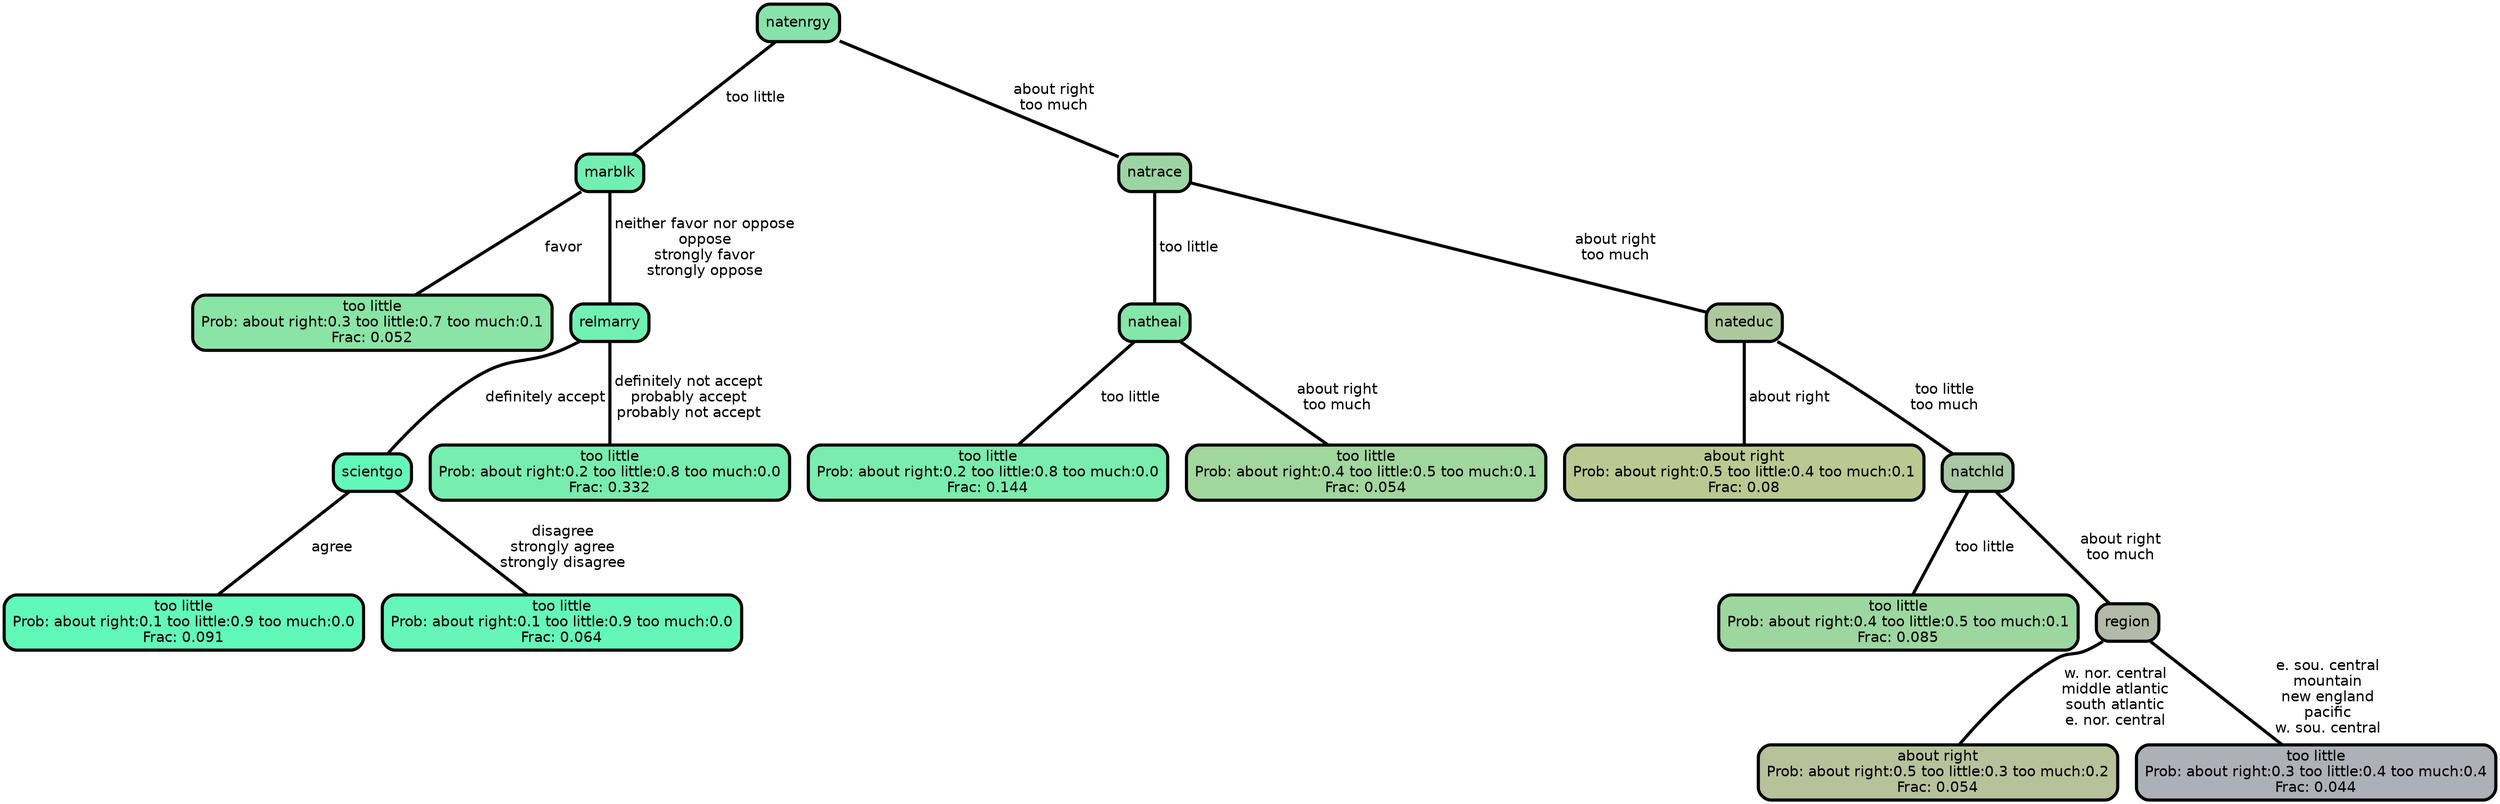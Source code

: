 graph Tree {
node [shape=box, style="filled, rounded",color="black",penwidth="3",fontcolor="black",                 fontname=helvetica] ;
graph [ranksep="0 equally", splines=straight,                 bgcolor=transparent, dpi=200] ;
edge [fontname=helvetica, color=black] ;
0 [label="too little
Prob: about right:0.3 too little:0.7 too much:0.1
Frac: 0.052", fillcolor="#8ae4a5"] ;
1 [label="marblk", fillcolor="#73efb1"] ;
2 [label="too little
Prob: about right:0.1 too little:0.9 too much:0.0
Frac: 0.091", fillcolor="#61f9ba"] ;
3 [label="scientgo", fillcolor="#62f8b9"] ;
4 [label="too little
Prob: about right:0.1 too little:0.9 too much:0.0
Frac: 0.064", fillcolor="#64f7b9"] ;
5 [label="relmarry", fillcolor="#70f1b3"] ;
6 [label="too little
Prob: about right:0.2 too little:0.8 too much:0.0
Frac: 0.332", fillcolor="#77edaf"] ;
7 [label="natenrgy", fillcolor="#86e3ab"] ;
8 [label="too little
Prob: about right:0.2 too little:0.8 too much:0.0
Frac: 0.144", fillcolor="#7aecad"] ;
9 [label="natheal", fillcolor="#85e6a9"] ;
10 [label="too little
Prob: about right:0.4 too little:0.5 too much:0.1
Frac: 0.054", fillcolor="#a1d69d"] ;
11 [label="natrace", fillcolor="#9cd5a3"] ;
12 [label="about right
Prob: about right:0.5 too little:0.4 too much:0.1
Frac: 0.08", fillcolor="#bac991"] ;
13 [label="nateduc", fillcolor="#aec89e"] ;
14 [label="too little
Prob: about right:0.4 too little:0.5 too much:0.1
Frac: 0.085", fillcolor="#9cd7a0"] ;
15 [label="natchld", fillcolor="#a8c7a4"] ;
16 [label="about right
Prob: about right:0.5 too little:0.3 too much:0.2
Frac: 0.054", fillcolor="#b7c29b"] ;
17 [label="region", fillcolor="#b3baa7"] ;
18 [label="too little
Prob: about right:0.3 too little:0.4 too much:0.4
Frac: 0.044", fillcolor="#adb0b7"] ;
1 -- 0 [label=" favor",penwidth=3] ;
1 -- 5 [label=" neither favor nor oppose\n oppose\n strongly favor\n strongly oppose",penwidth=3] ;
3 -- 2 [label=" agree",penwidth=3] ;
3 -- 4 [label=" disagree\n strongly agree\n strongly disagree",penwidth=3] ;
5 -- 3 [label=" definitely accept",penwidth=3] ;
5 -- 6 [label=" definitely not accept\n probably accept\n probably not accept",penwidth=3] ;
7 -- 1 [label=" too little",penwidth=3] ;
7 -- 11 [label=" about right\n too much",penwidth=3] ;
9 -- 8 [label=" too little",penwidth=3] ;
9 -- 10 [label=" about right\n too much",penwidth=3] ;
11 -- 9 [label=" too little",penwidth=3] ;
11 -- 13 [label=" about right\n too much",penwidth=3] ;
13 -- 12 [label=" about right",penwidth=3] ;
13 -- 15 [label=" too little\n too much",penwidth=3] ;
15 -- 14 [label=" too little",penwidth=3] ;
15 -- 17 [label=" about right\n too much",penwidth=3] ;
17 -- 16 [label=" w. nor. central\n middle atlantic\n south atlantic\n e. nor. central",penwidth=3] ;
17 -- 18 [label=" e. sou. central\n mountain\n new england\n pacific\n w. sou. central",penwidth=3] ;
{rank = same;}}